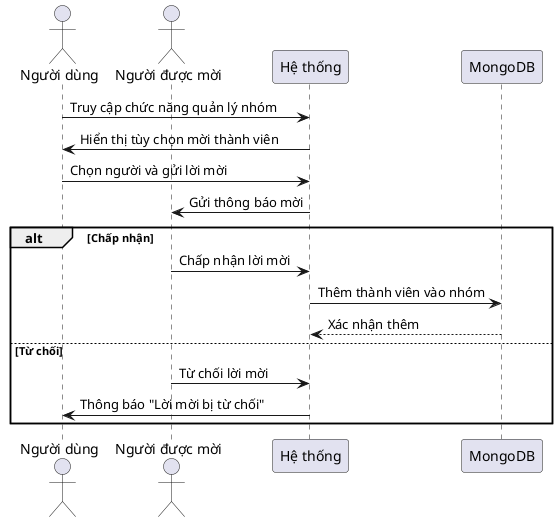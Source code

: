 @startuml
actor "Người dùng" as User
actor "Người được mời" as Member
participant "Hệ thống" as System
participant "MongoDB" as DB

User -> System: Truy cập chức năng quản lý nhóm
System -> User: Hiển thị tùy chọn mời thành viên
User -> System: Chọn người và gửi lời mời
System -> Member: Gửi thông báo mời

alt Chấp nhận
    Member -> System: Chấp nhận lời mời
    System -> DB: Thêm thành viên vào nhóm
    DB --> System: Xác nhận thêm
else Từ chối
    Member -> System: Từ chối lời mời
    System -> User: Thông báo "Lời mời bị từ chối"
end alt

@enduml